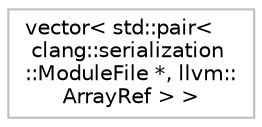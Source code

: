 digraph "Graphical Class Hierarchy"
{
 // LATEX_PDF_SIZE
  bgcolor="transparent";
  edge [fontname="Helvetica",fontsize="10",labelfontname="Helvetica",labelfontsize="10"];
  node [fontname="Helvetica",fontsize="10",shape=record];
  rankdir="LR";
  Node0 [label="vector\< std::pair\<\l clang::serialization\l::ModuleFile *, llvm::\lArrayRef \> \>",height=0.2,width=0.4,color="grey75",tooltip=" "];
}
